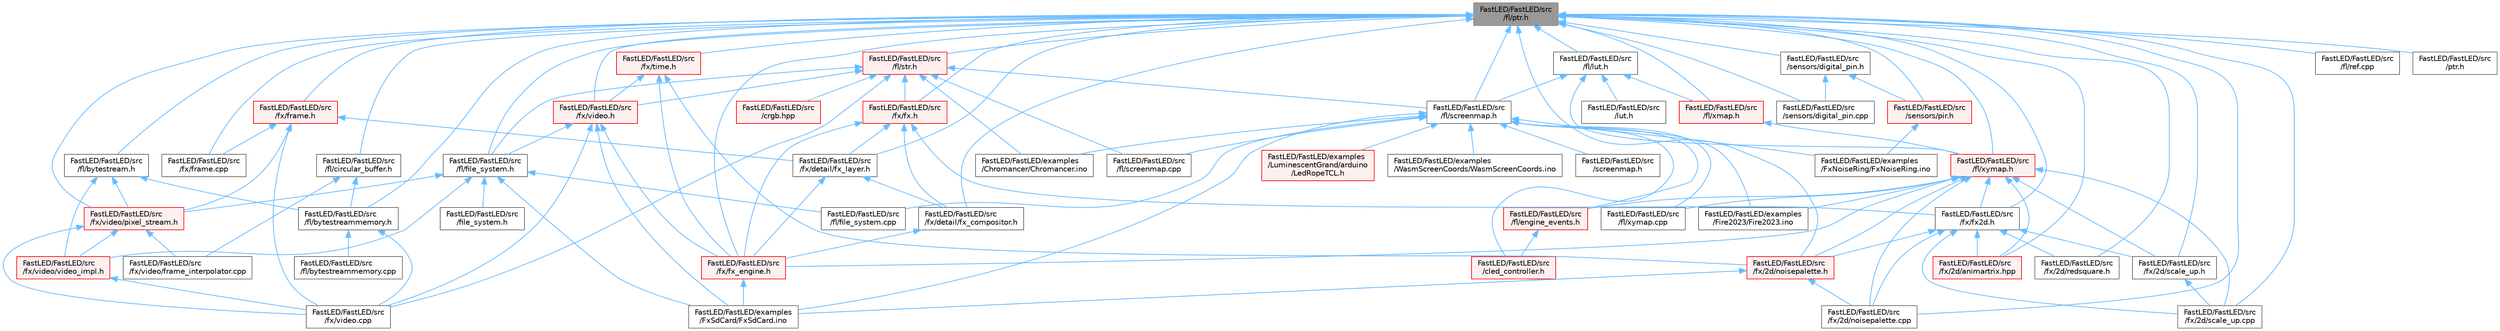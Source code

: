 digraph "FastLED/FastLED/src/fl/ptr.h"
{
 // LATEX_PDF_SIZE
  bgcolor="transparent";
  edge [fontname=Helvetica,fontsize=10,labelfontname=Helvetica,labelfontsize=10];
  node [fontname=Helvetica,fontsize=10,shape=box,height=0.2,width=0.4];
  Node1 [id="Node000001",label="FastLED/FastLED/src\l/fl/ptr.h",height=0.2,width=0.4,color="gray40", fillcolor="grey60", style="filled", fontcolor="black",tooltip=" "];
  Node1 -> Node2 [id="edge1_Node000001_Node000002",dir="back",color="steelblue1",style="solid",tooltip=" "];
  Node2 [id="Node000002",label="FastLED/FastLED/src\l/fl/bytestream.h",height=0.2,width=0.4,color="grey40", fillcolor="white", style="filled",URL="$dd/d2b/bytestream_8h.html",tooltip=" "];
  Node2 -> Node3 [id="edge2_Node000002_Node000003",dir="back",color="steelblue1",style="solid",tooltip=" "];
  Node3 [id="Node000003",label="FastLED/FastLED/src\l/fl/bytestreammemory.h",height=0.2,width=0.4,color="grey40", fillcolor="white", style="filled",URL="$d1/d24/bytestreammemory_8h.html",tooltip=" "];
  Node3 -> Node4 [id="edge3_Node000003_Node000004",dir="back",color="steelblue1",style="solid",tooltip=" "];
  Node4 [id="Node000004",label="FastLED/FastLED/src\l/fl/bytestreammemory.cpp",height=0.2,width=0.4,color="grey40", fillcolor="white", style="filled",URL="$de/d95/bytestreammemory_8cpp.html",tooltip=" "];
  Node3 -> Node5 [id="edge4_Node000003_Node000005",dir="back",color="steelblue1",style="solid",tooltip=" "];
  Node5 [id="Node000005",label="FastLED/FastLED/src\l/fx/video.cpp",height=0.2,width=0.4,color="grey40", fillcolor="white", style="filled",URL="$d0/d05/video_8cpp.html",tooltip=" "];
  Node2 -> Node6 [id="edge5_Node000002_Node000006",dir="back",color="steelblue1",style="solid",tooltip=" "];
  Node6 [id="Node000006",label="FastLED/FastLED/src\l/fx/video/pixel_stream.h",height=0.2,width=0.4,color="red", fillcolor="#FFF0F0", style="filled",URL="$d3/dfa/pixel__stream_8h.html",tooltip=" "];
  Node6 -> Node5 [id="edge6_Node000006_Node000005",dir="back",color="steelblue1",style="solid",tooltip=" "];
  Node6 -> Node7 [id="edge7_Node000006_Node000007",dir="back",color="steelblue1",style="solid",tooltip=" "];
  Node7 [id="Node000007",label="FastLED/FastLED/src\l/fx/video/frame_interpolator.cpp",height=0.2,width=0.4,color="grey40", fillcolor="white", style="filled",URL="$d5/da4/frame__interpolator_8cpp.html",tooltip=" "];
  Node6 -> Node9 [id="edge8_Node000006_Node000009",dir="back",color="steelblue1",style="solid",tooltip=" "];
  Node9 [id="Node000009",label="FastLED/FastLED/src\l/fx/video/video_impl.h",height=0.2,width=0.4,color="red", fillcolor="#FFF0F0", style="filled",URL="$d5/d82/video__impl_8h.html",tooltip=" "];
  Node9 -> Node5 [id="edge9_Node000009_Node000005",dir="back",color="steelblue1",style="solid",tooltip=" "];
  Node2 -> Node9 [id="edge10_Node000002_Node000009",dir="back",color="steelblue1",style="solid",tooltip=" "];
  Node1 -> Node3 [id="edge11_Node000001_Node000003",dir="back",color="steelblue1",style="solid",tooltip=" "];
  Node1 -> Node12 [id="edge12_Node000001_Node000012",dir="back",color="steelblue1",style="solid",tooltip=" "];
  Node12 [id="Node000012",label="FastLED/FastLED/src\l/fl/circular_buffer.h",height=0.2,width=0.4,color="grey40", fillcolor="white", style="filled",URL="$d9/d43/circular__buffer_8h.html",tooltip=" "];
  Node12 -> Node3 [id="edge13_Node000012_Node000003",dir="back",color="steelblue1",style="solid",tooltip=" "];
  Node12 -> Node7 [id="edge14_Node000012_Node000007",dir="back",color="steelblue1",style="solid",tooltip=" "];
  Node1 -> Node13 [id="edge15_Node000001_Node000013",dir="back",color="steelblue1",style="solid",tooltip=" "];
  Node13 [id="Node000013",label="FastLED/FastLED/src\l/fl/file_system.h",height=0.2,width=0.4,color="grey40", fillcolor="white", style="filled",URL="$d9/d28/fl_2file__system_8h.html",tooltip=" "];
  Node13 -> Node14 [id="edge16_Node000013_Node000014",dir="back",color="steelblue1",style="solid",tooltip=" "];
  Node14 [id="Node000014",label="FastLED/FastLED/examples\l/FxSdCard/FxSdCard.ino",height=0.2,width=0.4,color="grey40", fillcolor="white", style="filled",URL="$d7/d35/_fx_sd_card_8ino.html",tooltip=" "];
  Node13 -> Node15 [id="edge17_Node000013_Node000015",dir="back",color="steelblue1",style="solid",tooltip=" "];
  Node15 [id="Node000015",label="FastLED/FastLED/src\l/file_system.h",height=0.2,width=0.4,color="grey40", fillcolor="white", style="filled",URL="$d6/d8d/file__system_8h.html",tooltip=" "];
  Node13 -> Node16 [id="edge18_Node000013_Node000016",dir="back",color="steelblue1",style="solid",tooltip=" "];
  Node16 [id="Node000016",label="FastLED/FastLED/src\l/fl/file_system.cpp",height=0.2,width=0.4,color="grey40", fillcolor="white", style="filled",URL="$d4/d37/file__system_8cpp.html",tooltip=" "];
  Node13 -> Node6 [id="edge19_Node000013_Node000006",dir="back",color="steelblue1",style="solid",tooltip=" "];
  Node13 -> Node9 [id="edge20_Node000013_Node000009",dir="back",color="steelblue1",style="solid",tooltip=" "];
  Node1 -> Node17 [id="edge21_Node000001_Node000017",dir="back",color="steelblue1",style="solid",tooltip=" "];
  Node17 [id="Node000017",label="FastLED/FastLED/src\l/fl/lut.h",height=0.2,width=0.4,color="grey40", fillcolor="white", style="filled",URL="$d3/db6/fl_2lut_8h.html",tooltip=" "];
  Node17 -> Node18 [id="edge22_Node000017_Node000018",dir="back",color="steelblue1",style="solid",tooltip=" "];
  Node18 [id="Node000018",label="FastLED/FastLED/src\l/fl/screenmap.h",height=0.2,width=0.4,color="grey40", fillcolor="white", style="filled",URL="$d7/d0d/fl_2screenmap_8h.html",tooltip=" "];
  Node18 -> Node19 [id="edge23_Node000018_Node000019",dir="back",color="steelblue1",style="solid",tooltip=" "];
  Node19 [id="Node000019",label="FastLED/FastLED/examples\l/Chromancer/Chromancer.ino",height=0.2,width=0.4,color="grey40", fillcolor="white", style="filled",URL="$d1/ddb/_chromancer_8ino.html",tooltip=" "];
  Node18 -> Node20 [id="edge24_Node000018_Node000020",dir="back",color="steelblue1",style="solid",tooltip=" "];
  Node20 [id="Node000020",label="FastLED/FastLED/examples\l/Fire2023/Fire2023.ino",height=0.2,width=0.4,color="grey40", fillcolor="white", style="filled",URL="$d8/d2c/_fire2023_8ino.html",tooltip=" "];
  Node18 -> Node21 [id="edge25_Node000018_Node000021",dir="back",color="steelblue1",style="solid",tooltip=" "];
  Node21 [id="Node000021",label="FastLED/FastLED/examples\l/FxNoiseRing/FxNoiseRing.ino",height=0.2,width=0.4,color="grey40", fillcolor="white", style="filled",URL="$d3/dac/_fx_noise_ring_8ino.html",tooltip=" "];
  Node18 -> Node14 [id="edge26_Node000018_Node000014",dir="back",color="steelblue1",style="solid",tooltip=" "];
  Node18 -> Node22 [id="edge27_Node000018_Node000022",dir="back",color="steelblue1",style="solid",tooltip=" "];
  Node22 [id="Node000022",label="FastLED/FastLED/examples\l/LuminescentGrand/arduino\l/LedRopeTCL.h",height=0.2,width=0.4,color="red", fillcolor="#FFF0F0", style="filled",URL="$d9/d7e/_led_rope_t_c_l_8h.html",tooltip=" "];
  Node18 -> Node24 [id="edge28_Node000018_Node000024",dir="back",color="steelblue1",style="solid",tooltip=" "];
  Node24 [id="Node000024",label="FastLED/FastLED/examples\l/WasmScreenCoords/WasmScreenCoords.ino",height=0.2,width=0.4,color="grey40", fillcolor="white", style="filled",URL="$dc/d4d/_wasm_screen_coords_8ino.html",tooltip="Simple test for screen coordinates in the web compiled version of FastLED."];
  Node18 -> Node25 [id="edge29_Node000018_Node000025",dir="back",color="steelblue1",style="solid",tooltip=" "];
  Node25 [id="Node000025",label="FastLED/FastLED/src\l/cled_controller.h",height=0.2,width=0.4,color="red", fillcolor="#FFF0F0", style="filled",URL="$db/d6d/cled__controller_8h.html",tooltip="base definitions used by led controllers for writing out led data"];
  Node18 -> Node132 [id="edge30_Node000018_Node000132",dir="back",color="steelblue1",style="solid",tooltip=" "];
  Node132 [id="Node000132",label="FastLED/FastLED/src\l/fl/engine_events.h",height=0.2,width=0.4,color="red", fillcolor="#FFF0F0", style="filled",URL="$dc/dd9/fl_2engine__events_8h.html",tooltip=" "];
  Node132 -> Node25 [id="edge31_Node000132_Node000025",dir="back",color="steelblue1",style="solid",tooltip=" "];
  Node18 -> Node16 [id="edge32_Node000018_Node000016",dir="back",color="steelblue1",style="solid",tooltip=" "];
  Node18 -> Node135 [id="edge33_Node000018_Node000135",dir="back",color="steelblue1",style="solid",tooltip=" "];
  Node135 [id="Node000135",label="FastLED/FastLED/src\l/fl/screenmap.cpp",height=0.2,width=0.4,color="grey40", fillcolor="white", style="filled",URL="$d9/d6f/screenmap_8cpp.html",tooltip=" "];
  Node18 -> Node136 [id="edge34_Node000018_Node000136",dir="back",color="steelblue1",style="solid",tooltip=" "];
  Node136 [id="Node000136",label="FastLED/FastLED/src\l/fl/xymap.cpp",height=0.2,width=0.4,color="grey40", fillcolor="white", style="filled",URL="$d7/d09/xymap_8cpp.html",tooltip=" "];
  Node18 -> Node137 [id="edge35_Node000018_Node000137",dir="back",color="steelblue1",style="solid",tooltip=" "];
  Node137 [id="Node000137",label="FastLED/FastLED/src\l/screenmap.h",height=0.2,width=0.4,color="grey40", fillcolor="white", style="filled",URL="$d7/d97/screenmap_8h.html",tooltip=" "];
  Node17 -> Node138 [id="edge36_Node000017_Node000138",dir="back",color="steelblue1",style="solid",tooltip=" "];
  Node138 [id="Node000138",label="FastLED/FastLED/src\l/fl/xmap.h",height=0.2,width=0.4,color="red", fillcolor="#FFF0F0", style="filled",URL="$d5/d22/fl_2xmap_8h.html",tooltip=" "];
  Node138 -> Node140 [id="edge37_Node000138_Node000140",dir="back",color="steelblue1",style="solid",tooltip=" "];
  Node140 [id="Node000140",label="FastLED/FastLED/src\l/fl/xymap.h",height=0.2,width=0.4,color="red", fillcolor="#FFF0F0", style="filled",URL="$d6/dc9/fl_2xymap_8h.html",tooltip=" "];
  Node140 -> Node20 [id="edge38_Node000140_Node000020",dir="back",color="steelblue1",style="solid",tooltip=" "];
  Node140 -> Node132 [id="edge39_Node000140_Node000132",dir="back",color="steelblue1",style="solid",tooltip=" "];
  Node140 -> Node136 [id="edge40_Node000140_Node000136",dir="back",color="steelblue1",style="solid",tooltip=" "];
  Node140 -> Node141 [id="edge41_Node000140_Node000141",dir="back",color="steelblue1",style="solid",tooltip=" "];
  Node141 [id="Node000141",label="FastLED/FastLED/src\l/fx/2d/animartrix.hpp",height=0.2,width=0.4,color="red", fillcolor="#FFF0F0", style="filled",URL="$d3/dc3/animartrix_8hpp.html",tooltip=" "];
  Node140 -> Node109 [id="edge42_Node000140_Node000109",dir="back",color="steelblue1",style="solid",tooltip=" "];
  Node109 [id="Node000109",label="FastLED/FastLED/src\l/fx/2d/noisepalette.cpp",height=0.2,width=0.4,color="grey40", fillcolor="white", style="filled",URL="$d6/d66/noisepalette_8cpp.html",tooltip=" "];
  Node140 -> Node110 [id="edge43_Node000140_Node000110",dir="back",color="steelblue1",style="solid",tooltip=" "];
  Node110 [id="Node000110",label="FastLED/FastLED/src\l/fx/2d/noisepalette.h",height=0.2,width=0.4,color="red", fillcolor="#FFF0F0", style="filled",URL="$d6/dc7/noisepalette_8h.html",tooltip="Demonstrates how to mix noise generation with color palettes on a 2D LED matrix."];
  Node110 -> Node14 [id="edge44_Node000110_Node000014",dir="back",color="steelblue1",style="solid",tooltip=" "];
  Node110 -> Node109 [id="edge45_Node000110_Node000109",dir="back",color="steelblue1",style="solid",tooltip=" "];
  Node140 -> Node112 [id="edge46_Node000140_Node000112",dir="back",color="steelblue1",style="solid",tooltip=" "];
  Node112 [id="Node000112",label="FastLED/FastLED/src\l/fx/2d/scale_up.cpp",height=0.2,width=0.4,color="grey40", fillcolor="white", style="filled",URL="$dc/d8c/scale__up_8cpp.html",tooltip=" "];
  Node140 -> Node144 [id="edge47_Node000140_Node000144",dir="back",color="steelblue1",style="solid",tooltip=" "];
  Node144 [id="Node000144",label="FastLED/FastLED/src\l/fx/2d/scale_up.h",height=0.2,width=0.4,color="grey40", fillcolor="white", style="filled",URL="$d2/d74/scale__up_8h.html",tooltip="Expands a grid using bilinear interpolation and scaling up."];
  Node144 -> Node112 [id="edge48_Node000144_Node000112",dir="back",color="steelblue1",style="solid",tooltip=" "];
  Node140 -> Node145 [id="edge49_Node000140_Node000145",dir="back",color="steelblue1",style="solid",tooltip=" "];
  Node145 [id="Node000145",label="FastLED/FastLED/src\l/fx/fx2d.h",height=0.2,width=0.4,color="grey40", fillcolor="white", style="filled",URL="$d9/d43/fx2d_8h.html",tooltip=" "];
  Node145 -> Node141 [id="edge50_Node000145_Node000141",dir="back",color="steelblue1",style="solid",tooltip=" "];
  Node145 -> Node109 [id="edge51_Node000145_Node000109",dir="back",color="steelblue1",style="solid",tooltip=" "];
  Node145 -> Node110 [id="edge52_Node000145_Node000110",dir="back",color="steelblue1",style="solid",tooltip=" "];
  Node145 -> Node111 [id="edge53_Node000145_Node000111",dir="back",color="steelblue1",style="solid",tooltip=" "];
  Node111 [id="Node000111",label="FastLED/FastLED/src\l/fx/2d/redsquare.h",height=0.2,width=0.4,color="grey40", fillcolor="white", style="filled",URL="$d3/db8/redsquare_8h.html",tooltip=" "];
  Node145 -> Node112 [id="edge54_Node000145_Node000112",dir="back",color="steelblue1",style="solid",tooltip=" "];
  Node145 -> Node144 [id="edge55_Node000145_Node000144",dir="back",color="steelblue1",style="solid",tooltip=" "];
  Node140 -> Node146 [id="edge56_Node000140_Node000146",dir="back",color="steelblue1",style="solid",tooltip=" "];
  Node146 [id="Node000146",label="FastLED/FastLED/src\l/fx/fx_engine.h",height=0.2,width=0.4,color="red", fillcolor="#FFF0F0", style="filled",URL="$d9/d3c/fx__engine_8h.html",tooltip=" "];
  Node146 -> Node14 [id="edge57_Node000146_Node000014",dir="back",color="steelblue1",style="solid",tooltip=" "];
  Node17 -> Node140 [id="edge58_Node000017_Node000140",dir="back",color="steelblue1",style="solid",tooltip=" "];
  Node17 -> Node152 [id="edge59_Node000017_Node000152",dir="back",color="steelblue1",style="solid",tooltip=" "];
  Node152 [id="Node000152",label="FastLED/FastLED/src\l/lut.h",height=0.2,width=0.4,color="grey40", fillcolor="white", style="filled",URL="$db/d54/lut_8h.html",tooltip=" "];
  Node1 -> Node153 [id="edge60_Node000001_Node000153",dir="back",color="steelblue1",style="solid",tooltip=" "];
  Node153 [id="Node000153",label="FastLED/FastLED/src\l/fl/ref.cpp",height=0.2,width=0.4,color="grey40", fillcolor="white", style="filled",URL="$df/de4/ref_8cpp.html",tooltip=" "];
  Node1 -> Node18 [id="edge61_Node000001_Node000018",dir="back",color="steelblue1",style="solid",tooltip=" "];
  Node1 -> Node154 [id="edge62_Node000001_Node000154",dir="back",color="steelblue1",style="solid",tooltip=" "];
  Node154 [id="Node000154",label="FastLED/FastLED/src\l/fl/str.h",height=0.2,width=0.4,color="red", fillcolor="#FFF0F0", style="filled",URL="$dc/d0e/fl_2str_8h.html",tooltip=" "];
  Node154 -> Node19 [id="edge63_Node000154_Node000019",dir="back",color="steelblue1",style="solid",tooltip=" "];
  Node154 -> Node120 [id="edge64_Node000154_Node000120",dir="back",color="steelblue1",style="solid",tooltip=" "];
  Node120 [id="Node000120",label="FastLED/FastLED/src\l/crgb.hpp",height=0.2,width=0.4,color="red", fillcolor="#FFF0F0", style="filled",URL="$d0/d4b/crgb_8hpp.html",tooltip="Defines utility functions for the red, green, and blue (RGB) pixel struct."];
  Node154 -> Node13 [id="edge65_Node000154_Node000013",dir="back",color="steelblue1",style="solid",tooltip=" "];
  Node154 -> Node135 [id="edge66_Node000154_Node000135",dir="back",color="steelblue1",style="solid",tooltip=" "];
  Node154 -> Node18 [id="edge67_Node000154_Node000018",dir="back",color="steelblue1",style="solid",tooltip=" "];
  Node154 -> Node170 [id="edge68_Node000154_Node000170",dir="back",color="steelblue1",style="solid",tooltip=" "];
  Node170 [id="Node000170",label="FastLED/FastLED/src\l/fx/fx.h",height=0.2,width=0.4,color="red", fillcolor="#FFF0F0", style="filled",URL="$d2/d0c/fx_8h.html",tooltip=" "];
  Node170 -> Node167 [id="edge69_Node000170_Node000167",dir="back",color="steelblue1",style="solid",tooltip=" "];
  Node167 [id="Node000167",label="FastLED/FastLED/src\l/fx/detail/fx_compositor.h",height=0.2,width=0.4,color="grey40", fillcolor="white", style="filled",URL="$d5/d6b/fx__compositor_8h.html",tooltip=" "];
  Node167 -> Node146 [id="edge70_Node000167_Node000146",dir="back",color="steelblue1",style="solid",tooltip=" "];
  Node170 -> Node166 [id="edge71_Node000170_Node000166",dir="back",color="steelblue1",style="solid",tooltip=" "];
  Node166 [id="Node000166",label="FastLED/FastLED/src\l/fx/detail/fx_layer.h",height=0.2,width=0.4,color="grey40", fillcolor="white", style="filled",URL="$d7/d2f/fx__layer_8h.html",tooltip=" "];
  Node166 -> Node167 [id="edge72_Node000166_Node000167",dir="back",color="steelblue1",style="solid",tooltip=" "];
  Node166 -> Node146 [id="edge73_Node000166_Node000146",dir="back",color="steelblue1",style="solid",tooltip=" "];
  Node170 -> Node145 [id="edge74_Node000170_Node000145",dir="back",color="steelblue1",style="solid",tooltip=" "];
  Node170 -> Node146 [id="edge75_Node000170_Node000146",dir="back",color="steelblue1",style="solid",tooltip=" "];
  Node154 -> Node5 [id="edge76_Node000154_Node000005",dir="back",color="steelblue1",style="solid",tooltip=" "];
  Node154 -> Node150 [id="edge77_Node000154_Node000150",dir="back",color="steelblue1",style="solid",tooltip=" "];
  Node150 [id="Node000150",label="FastLED/FastLED/src\l/fx/video.h",height=0.2,width=0.4,color="red", fillcolor="#FFF0F0", style="filled",URL="$dd/d78/video_8h.html",tooltip=" "];
  Node150 -> Node14 [id="edge78_Node000150_Node000014",dir="back",color="steelblue1",style="solid",tooltip=" "];
  Node150 -> Node13 [id="edge79_Node000150_Node000013",dir="back",color="steelblue1",style="solid",tooltip=" "];
  Node150 -> Node146 [id="edge80_Node000150_Node000146",dir="back",color="steelblue1",style="solid",tooltip=" "];
  Node150 -> Node5 [id="edge81_Node000150_Node000005",dir="back",color="steelblue1",style="solid",tooltip=" "];
  Node1 -> Node138 [id="edge82_Node000001_Node000138",dir="back",color="steelblue1",style="solid",tooltip=" "];
  Node1 -> Node140 [id="edge83_Node000001_Node000140",dir="back",color="steelblue1",style="solid",tooltip=" "];
  Node1 -> Node141 [id="edge84_Node000001_Node000141",dir="back",color="steelblue1",style="solid",tooltip=" "];
  Node1 -> Node109 [id="edge85_Node000001_Node000109",dir="back",color="steelblue1",style="solid",tooltip=" "];
  Node1 -> Node110 [id="edge86_Node000001_Node000110",dir="back",color="steelblue1",style="solid",tooltip=" "];
  Node1 -> Node111 [id="edge87_Node000001_Node000111",dir="back",color="steelblue1",style="solid",tooltip=" "];
  Node1 -> Node112 [id="edge88_Node000001_Node000112",dir="back",color="steelblue1",style="solid",tooltip=" "];
  Node1 -> Node144 [id="edge89_Node000001_Node000144",dir="back",color="steelblue1",style="solid",tooltip=" "];
  Node1 -> Node167 [id="edge90_Node000001_Node000167",dir="back",color="steelblue1",style="solid",tooltip=" "];
  Node1 -> Node166 [id="edge91_Node000001_Node000166",dir="back",color="steelblue1",style="solid",tooltip=" "];
  Node1 -> Node169 [id="edge92_Node000001_Node000169",dir="back",color="steelblue1",style="solid",tooltip=" "];
  Node169 [id="Node000169",label="FastLED/FastLED/src\l/fx/frame.cpp",height=0.2,width=0.4,color="grey40", fillcolor="white", style="filled",URL="$da/d14/frame_8cpp.html",tooltip=" "];
  Node1 -> Node172 [id="edge93_Node000001_Node000172",dir="back",color="steelblue1",style="solid",tooltip=" "];
  Node172 [id="Node000172",label="FastLED/FastLED/src\l/fx/frame.h",height=0.2,width=0.4,color="red", fillcolor="#FFF0F0", style="filled",URL="$df/d7d/frame_8h.html",tooltip=" "];
  Node172 -> Node166 [id="edge94_Node000172_Node000166",dir="back",color="steelblue1",style="solid",tooltip=" "];
  Node172 -> Node169 [id="edge95_Node000172_Node000169",dir="back",color="steelblue1",style="solid",tooltip=" "];
  Node172 -> Node5 [id="edge96_Node000172_Node000005",dir="back",color="steelblue1",style="solid",tooltip=" "];
  Node172 -> Node6 [id="edge97_Node000172_Node000006",dir="back",color="steelblue1",style="solid",tooltip=" "];
  Node1 -> Node170 [id="edge98_Node000001_Node000170",dir="back",color="steelblue1",style="solid",tooltip=" "];
  Node1 -> Node145 [id="edge99_Node000001_Node000145",dir="back",color="steelblue1",style="solid",tooltip=" "];
  Node1 -> Node146 [id="edge100_Node000001_Node000146",dir="back",color="steelblue1",style="solid",tooltip=" "];
  Node1 -> Node173 [id="edge101_Node000001_Node000173",dir="back",color="steelblue1",style="solid",tooltip=" "];
  Node173 [id="Node000173",label="FastLED/FastLED/src\l/fx/time.h",height=0.2,width=0.4,color="red", fillcolor="#FFF0F0", style="filled",URL="$de/df7/time_8h.html",tooltip=" "];
  Node173 -> Node110 [id="edge102_Node000173_Node000110",dir="back",color="steelblue1",style="solid",tooltip=" "];
  Node173 -> Node146 [id="edge103_Node000173_Node000146",dir="back",color="steelblue1",style="solid",tooltip=" "];
  Node173 -> Node150 [id="edge104_Node000173_Node000150",dir="back",color="steelblue1",style="solid",tooltip=" "];
  Node1 -> Node150 [id="edge105_Node000001_Node000150",dir="back",color="steelblue1",style="solid",tooltip=" "];
  Node1 -> Node6 [id="edge106_Node000001_Node000006",dir="back",color="steelblue1",style="solid",tooltip=" "];
  Node1 -> Node174 [id="edge107_Node000001_Node000174",dir="back",color="steelblue1",style="solid",tooltip=" "];
  Node174 [id="Node000174",label="FastLED/FastLED/src\l/ptr.h",height=0.2,width=0.4,color="grey40", fillcolor="white", style="filled",URL="$dd/d98/ptr_8h.html",tooltip=" "];
  Node1 -> Node97 [id="edge108_Node000001_Node000097",dir="back",color="steelblue1",style="solid",tooltip=" "];
  Node97 [id="Node000097",label="FastLED/FastLED/src\l/sensors/digital_pin.cpp",height=0.2,width=0.4,color="grey40", fillcolor="white", style="filled",URL="$de/d2b/digital__pin_8cpp.html",tooltip=" "];
  Node1 -> Node175 [id="edge109_Node000001_Node000175",dir="back",color="steelblue1",style="solid",tooltip=" "];
  Node175 [id="Node000175",label="FastLED/FastLED/src\l/sensors/digital_pin.h",height=0.2,width=0.4,color="grey40", fillcolor="white", style="filled",URL="$dd/d83/digital__pin_8h.html",tooltip=" "];
  Node175 -> Node97 [id="edge110_Node000175_Node000097",dir="back",color="steelblue1",style="solid",tooltip=" "];
  Node175 -> Node176 [id="edge111_Node000175_Node000176",dir="back",color="steelblue1",style="solid",tooltip=" "];
  Node176 [id="Node000176",label="FastLED/FastLED/src\l/sensors/pir.h",height=0.2,width=0.4,color="red", fillcolor="#FFF0F0", style="filled",URL="$d9/dd3/pir_8h.html",tooltip=" "];
  Node176 -> Node21 [id="edge112_Node000176_Node000021",dir="back",color="steelblue1",style="solid",tooltip=" "];
  Node1 -> Node176 [id="edge113_Node000001_Node000176",dir="back",color="steelblue1",style="solid",tooltip=" "];
}
